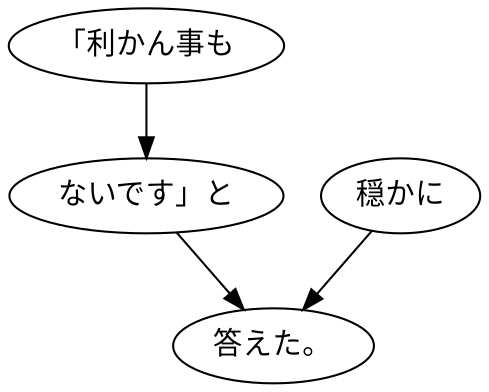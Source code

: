 digraph graph5390 {
	node0 [label="「利かん事も"];
	node1 [label="ないです」と"];
	node2 [label="穏かに"];
	node3 [label="答えた。"];
	node0 -> node1;
	node1 -> node3;
	node2 -> node3;
}

